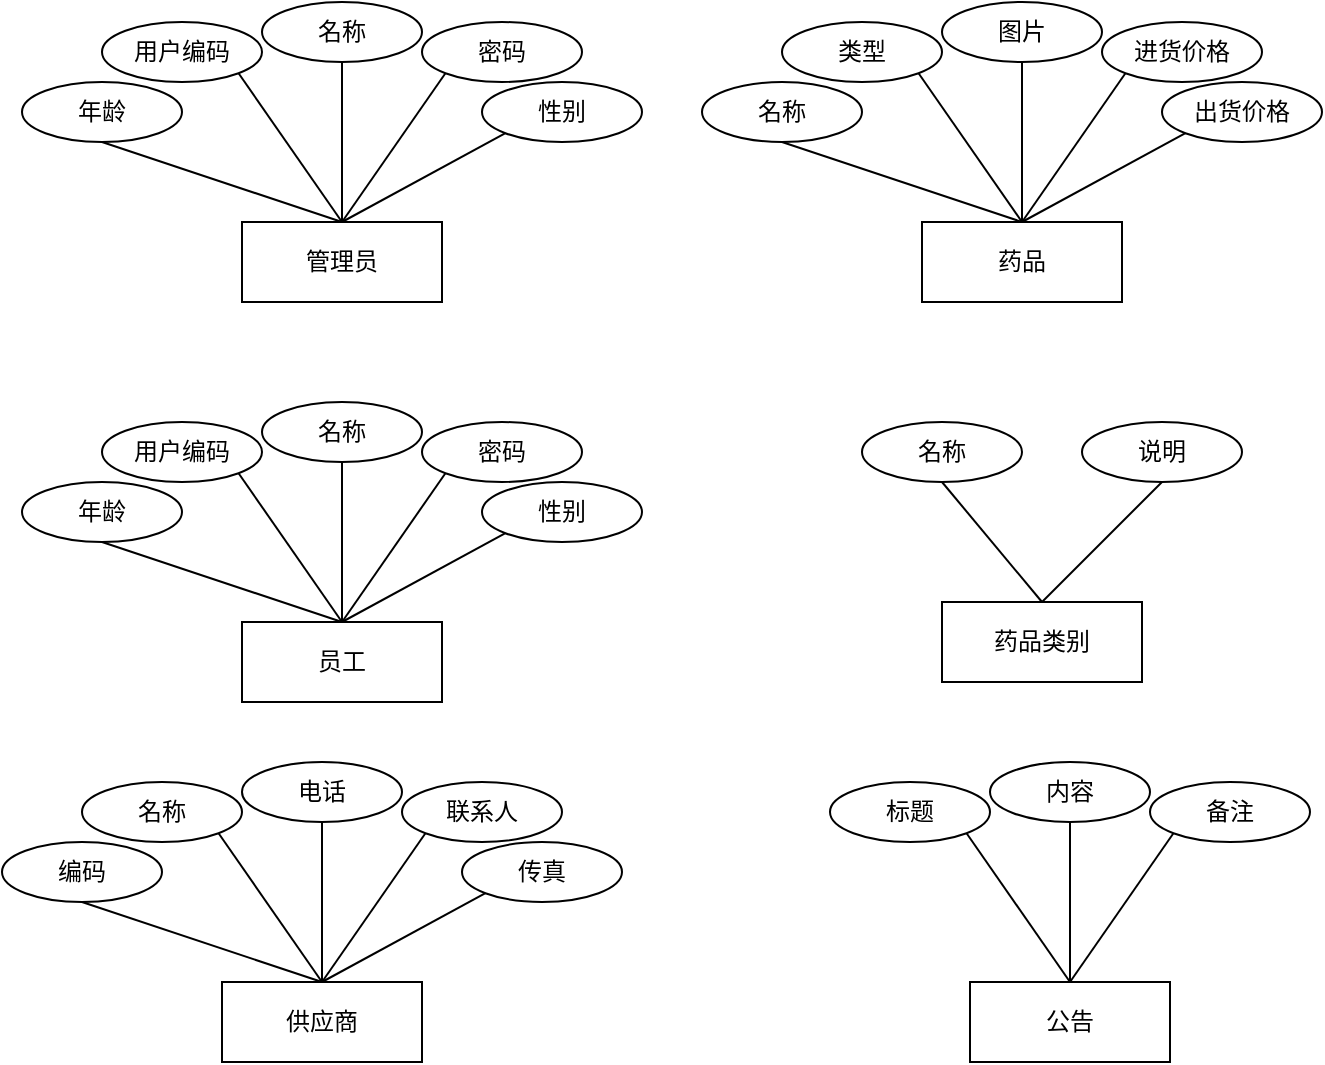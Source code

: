 <mxfile version="24.4.15" type="github">
  <diagram name="第 1 页" id="9ri6KTRYd-GfSEm5Z-P-">
    <mxGraphModel dx="1167" dy="593" grid="1" gridSize="10" guides="1" tooltips="1" connect="1" arrows="1" fold="1" page="1" pageScale="1" pageWidth="827" pageHeight="1169" math="0" shadow="0">
      <root>
        <mxCell id="0" />
        <mxCell id="1" parent="0" />
        <mxCell id="kpqCJwKtZSiobrVSdarv-1" value="管理员" style="whiteSpace=wrap;html=1;align=center;" vertex="1" parent="1">
          <mxGeometry x="120" y="180" width="100" height="40" as="geometry" />
        </mxCell>
        <mxCell id="kpqCJwKtZSiobrVSdarv-2" value="用户编码" style="ellipse;whiteSpace=wrap;html=1;align=center;" vertex="1" parent="1">
          <mxGeometry x="50" y="80" width="80" height="30" as="geometry" />
        </mxCell>
        <mxCell id="kpqCJwKtZSiobrVSdarv-3" value="名称" style="ellipse;whiteSpace=wrap;html=1;align=center;" vertex="1" parent="1">
          <mxGeometry x="130" y="70" width="80" height="30" as="geometry" />
        </mxCell>
        <mxCell id="kpqCJwKtZSiobrVSdarv-4" value="密码" style="ellipse;whiteSpace=wrap;html=1;align=center;" vertex="1" parent="1">
          <mxGeometry x="210" y="80" width="80" height="30" as="geometry" />
        </mxCell>
        <mxCell id="kpqCJwKtZSiobrVSdarv-5" value="年龄" style="ellipse;whiteSpace=wrap;html=1;align=center;" vertex="1" parent="1">
          <mxGeometry x="10" y="110" width="80" height="30" as="geometry" />
        </mxCell>
        <mxCell id="kpqCJwKtZSiobrVSdarv-6" value="性别" style="ellipse;whiteSpace=wrap;html=1;align=center;" vertex="1" parent="1">
          <mxGeometry x="240" y="110" width="80" height="30" as="geometry" />
        </mxCell>
        <mxCell id="kpqCJwKtZSiobrVSdarv-10" value="" style="endArrow=none;html=1;rounded=0;exitX=0.5;exitY=1;exitDx=0;exitDy=0;entryX=0.5;entryY=0;entryDx=0;entryDy=0;" edge="1" parent="1" source="kpqCJwKtZSiobrVSdarv-5" target="kpqCJwKtZSiobrVSdarv-1">
          <mxGeometry relative="1" as="geometry">
            <mxPoint x="10" y="240" as="sourcePoint" />
            <mxPoint x="170" y="240" as="targetPoint" />
          </mxGeometry>
        </mxCell>
        <mxCell id="kpqCJwKtZSiobrVSdarv-11" value="" style="endArrow=none;html=1;rounded=0;exitX=1;exitY=1;exitDx=0;exitDy=0;" edge="1" parent="1" source="kpqCJwKtZSiobrVSdarv-2">
          <mxGeometry relative="1" as="geometry">
            <mxPoint x="60" y="150" as="sourcePoint" />
            <mxPoint x="170" y="180" as="targetPoint" />
          </mxGeometry>
        </mxCell>
        <mxCell id="kpqCJwKtZSiobrVSdarv-12" value="" style="endArrow=none;html=1;rounded=0;exitX=0.5;exitY=1;exitDx=0;exitDy=0;entryX=0.5;entryY=0;entryDx=0;entryDy=0;" edge="1" parent="1" source="kpqCJwKtZSiobrVSdarv-3" target="kpqCJwKtZSiobrVSdarv-1">
          <mxGeometry relative="1" as="geometry">
            <mxPoint x="70" y="160" as="sourcePoint" />
            <mxPoint x="190" y="200" as="targetPoint" />
          </mxGeometry>
        </mxCell>
        <mxCell id="kpqCJwKtZSiobrVSdarv-13" value="" style="endArrow=none;html=1;rounded=0;exitX=0;exitY=1;exitDx=0;exitDy=0;" edge="1" parent="1" source="kpqCJwKtZSiobrVSdarv-4">
          <mxGeometry relative="1" as="geometry">
            <mxPoint x="180" y="110" as="sourcePoint" />
            <mxPoint x="170" y="180" as="targetPoint" />
          </mxGeometry>
        </mxCell>
        <mxCell id="kpqCJwKtZSiobrVSdarv-14" value="" style="endArrow=none;html=1;rounded=0;exitX=0;exitY=1;exitDx=0;exitDy=0;entryX=0.5;entryY=0;entryDx=0;entryDy=0;" edge="1" parent="1" source="kpqCJwKtZSiobrVSdarv-6" target="kpqCJwKtZSiobrVSdarv-1">
          <mxGeometry relative="1" as="geometry">
            <mxPoint x="190" y="120" as="sourcePoint" />
            <mxPoint x="190" y="200" as="targetPoint" />
          </mxGeometry>
        </mxCell>
        <mxCell id="kpqCJwKtZSiobrVSdarv-15" value="员工" style="whiteSpace=wrap;html=1;align=center;" vertex="1" parent="1">
          <mxGeometry x="120" y="380" width="100" height="40" as="geometry" />
        </mxCell>
        <mxCell id="kpqCJwKtZSiobrVSdarv-16" value="用户编码" style="ellipse;whiteSpace=wrap;html=1;align=center;" vertex="1" parent="1">
          <mxGeometry x="50" y="280" width="80" height="30" as="geometry" />
        </mxCell>
        <mxCell id="kpqCJwKtZSiobrVSdarv-17" value="名称" style="ellipse;whiteSpace=wrap;html=1;align=center;" vertex="1" parent="1">
          <mxGeometry x="130" y="270" width="80" height="30" as="geometry" />
        </mxCell>
        <mxCell id="kpqCJwKtZSiobrVSdarv-18" value="密码" style="ellipse;whiteSpace=wrap;html=1;align=center;" vertex="1" parent="1">
          <mxGeometry x="210" y="280" width="80" height="30" as="geometry" />
        </mxCell>
        <mxCell id="kpqCJwKtZSiobrVSdarv-19" value="年龄" style="ellipse;whiteSpace=wrap;html=1;align=center;" vertex="1" parent="1">
          <mxGeometry x="10" y="310" width="80" height="30" as="geometry" />
        </mxCell>
        <mxCell id="kpqCJwKtZSiobrVSdarv-20" value="性别" style="ellipse;whiteSpace=wrap;html=1;align=center;" vertex="1" parent="1">
          <mxGeometry x="240" y="310" width="80" height="30" as="geometry" />
        </mxCell>
        <mxCell id="kpqCJwKtZSiobrVSdarv-21" value="" style="endArrow=none;html=1;rounded=0;exitX=0.5;exitY=1;exitDx=0;exitDy=0;entryX=0.5;entryY=0;entryDx=0;entryDy=0;" edge="1" parent="1" source="kpqCJwKtZSiobrVSdarv-19" target="kpqCJwKtZSiobrVSdarv-15">
          <mxGeometry relative="1" as="geometry">
            <mxPoint x="10" y="440" as="sourcePoint" />
            <mxPoint x="170" y="440" as="targetPoint" />
          </mxGeometry>
        </mxCell>
        <mxCell id="kpqCJwKtZSiobrVSdarv-22" value="" style="endArrow=none;html=1;rounded=0;exitX=1;exitY=1;exitDx=0;exitDy=0;" edge="1" parent="1" source="kpqCJwKtZSiobrVSdarv-16">
          <mxGeometry relative="1" as="geometry">
            <mxPoint x="60" y="350" as="sourcePoint" />
            <mxPoint x="170" y="380" as="targetPoint" />
          </mxGeometry>
        </mxCell>
        <mxCell id="kpqCJwKtZSiobrVSdarv-23" value="" style="endArrow=none;html=1;rounded=0;exitX=0.5;exitY=1;exitDx=0;exitDy=0;entryX=0.5;entryY=0;entryDx=0;entryDy=0;" edge="1" parent="1" source="kpqCJwKtZSiobrVSdarv-17" target="kpqCJwKtZSiobrVSdarv-15">
          <mxGeometry relative="1" as="geometry">
            <mxPoint x="70" y="360" as="sourcePoint" />
            <mxPoint x="190" y="400" as="targetPoint" />
          </mxGeometry>
        </mxCell>
        <mxCell id="kpqCJwKtZSiobrVSdarv-24" value="" style="endArrow=none;html=1;rounded=0;exitX=0;exitY=1;exitDx=0;exitDy=0;" edge="1" parent="1" source="kpqCJwKtZSiobrVSdarv-18">
          <mxGeometry relative="1" as="geometry">
            <mxPoint x="180" y="310" as="sourcePoint" />
            <mxPoint x="170" y="380" as="targetPoint" />
          </mxGeometry>
        </mxCell>
        <mxCell id="kpqCJwKtZSiobrVSdarv-25" value="" style="endArrow=none;html=1;rounded=0;exitX=0;exitY=1;exitDx=0;exitDy=0;entryX=0.5;entryY=0;entryDx=0;entryDy=0;" edge="1" parent="1" source="kpqCJwKtZSiobrVSdarv-20" target="kpqCJwKtZSiobrVSdarv-15">
          <mxGeometry relative="1" as="geometry">
            <mxPoint x="190" y="320" as="sourcePoint" />
            <mxPoint x="190" y="400" as="targetPoint" />
          </mxGeometry>
        </mxCell>
        <mxCell id="kpqCJwKtZSiobrVSdarv-26" value="药品" style="whiteSpace=wrap;html=1;align=center;" vertex="1" parent="1">
          <mxGeometry x="460" y="180" width="100" height="40" as="geometry" />
        </mxCell>
        <mxCell id="kpqCJwKtZSiobrVSdarv-27" value="类型" style="ellipse;whiteSpace=wrap;html=1;align=center;" vertex="1" parent="1">
          <mxGeometry x="390" y="80" width="80" height="30" as="geometry" />
        </mxCell>
        <mxCell id="kpqCJwKtZSiobrVSdarv-28" value="图片" style="ellipse;whiteSpace=wrap;html=1;align=center;" vertex="1" parent="1">
          <mxGeometry x="470" y="70" width="80" height="30" as="geometry" />
        </mxCell>
        <mxCell id="kpqCJwKtZSiobrVSdarv-29" value="进货价格" style="ellipse;whiteSpace=wrap;html=1;align=center;" vertex="1" parent="1">
          <mxGeometry x="550" y="80" width="80" height="30" as="geometry" />
        </mxCell>
        <mxCell id="kpqCJwKtZSiobrVSdarv-30" value="名称" style="ellipse;whiteSpace=wrap;html=1;align=center;" vertex="1" parent="1">
          <mxGeometry x="350" y="110" width="80" height="30" as="geometry" />
        </mxCell>
        <mxCell id="kpqCJwKtZSiobrVSdarv-31" value="出货价格" style="ellipse;whiteSpace=wrap;html=1;align=center;" vertex="1" parent="1">
          <mxGeometry x="580" y="110" width="80" height="30" as="geometry" />
        </mxCell>
        <mxCell id="kpqCJwKtZSiobrVSdarv-32" value="" style="endArrow=none;html=1;rounded=0;exitX=0.5;exitY=1;exitDx=0;exitDy=0;entryX=0.5;entryY=0;entryDx=0;entryDy=0;" edge="1" parent="1" source="kpqCJwKtZSiobrVSdarv-30" target="kpqCJwKtZSiobrVSdarv-26">
          <mxGeometry relative="1" as="geometry">
            <mxPoint x="350" y="240" as="sourcePoint" />
            <mxPoint x="510" y="240" as="targetPoint" />
          </mxGeometry>
        </mxCell>
        <mxCell id="kpqCJwKtZSiobrVSdarv-33" value="" style="endArrow=none;html=1;rounded=0;exitX=1;exitY=1;exitDx=0;exitDy=0;" edge="1" parent="1" source="kpqCJwKtZSiobrVSdarv-27">
          <mxGeometry relative="1" as="geometry">
            <mxPoint x="400" y="150" as="sourcePoint" />
            <mxPoint x="510" y="180" as="targetPoint" />
          </mxGeometry>
        </mxCell>
        <mxCell id="kpqCJwKtZSiobrVSdarv-34" value="" style="endArrow=none;html=1;rounded=0;exitX=0.5;exitY=1;exitDx=0;exitDy=0;entryX=0.5;entryY=0;entryDx=0;entryDy=0;" edge="1" parent="1" source="kpqCJwKtZSiobrVSdarv-28" target="kpqCJwKtZSiobrVSdarv-26">
          <mxGeometry relative="1" as="geometry">
            <mxPoint x="410" y="160" as="sourcePoint" />
            <mxPoint x="530" y="200" as="targetPoint" />
          </mxGeometry>
        </mxCell>
        <mxCell id="kpqCJwKtZSiobrVSdarv-35" value="" style="endArrow=none;html=1;rounded=0;exitX=0;exitY=1;exitDx=0;exitDy=0;" edge="1" parent="1" source="kpqCJwKtZSiobrVSdarv-29">
          <mxGeometry relative="1" as="geometry">
            <mxPoint x="520" y="110" as="sourcePoint" />
            <mxPoint x="510" y="180" as="targetPoint" />
          </mxGeometry>
        </mxCell>
        <mxCell id="kpqCJwKtZSiobrVSdarv-36" value="" style="endArrow=none;html=1;rounded=0;exitX=0;exitY=1;exitDx=0;exitDy=0;entryX=0.5;entryY=0;entryDx=0;entryDy=0;" edge="1" parent="1" source="kpqCJwKtZSiobrVSdarv-31" target="kpqCJwKtZSiobrVSdarv-26">
          <mxGeometry relative="1" as="geometry">
            <mxPoint x="530" y="120" as="sourcePoint" />
            <mxPoint x="530" y="200" as="targetPoint" />
          </mxGeometry>
        </mxCell>
        <mxCell id="kpqCJwKtZSiobrVSdarv-37" value="药品类别" style="whiteSpace=wrap;html=1;align=center;" vertex="1" parent="1">
          <mxGeometry x="470" y="370" width="100" height="40" as="geometry" />
        </mxCell>
        <mxCell id="kpqCJwKtZSiobrVSdarv-38" value="说明" style="ellipse;whiteSpace=wrap;html=1;align=center;" vertex="1" parent="1">
          <mxGeometry x="540" y="280" width="80" height="30" as="geometry" />
        </mxCell>
        <mxCell id="kpqCJwKtZSiobrVSdarv-41" value="名称" style="ellipse;whiteSpace=wrap;html=1;align=center;" vertex="1" parent="1">
          <mxGeometry x="430" y="280" width="80" height="30" as="geometry" />
        </mxCell>
        <mxCell id="kpqCJwKtZSiobrVSdarv-43" value="" style="endArrow=none;html=1;rounded=0;exitX=0.5;exitY=1;exitDx=0;exitDy=0;entryX=0.5;entryY=0;entryDx=0;entryDy=0;" edge="1" parent="1" source="kpqCJwKtZSiobrVSdarv-41" target="kpqCJwKtZSiobrVSdarv-37">
          <mxGeometry relative="1" as="geometry">
            <mxPoint x="360" y="430" as="sourcePoint" />
            <mxPoint x="520" y="430" as="targetPoint" />
          </mxGeometry>
        </mxCell>
        <mxCell id="kpqCJwKtZSiobrVSdarv-44" value="" style="endArrow=none;html=1;rounded=0;exitX=0.5;exitY=1;exitDx=0;exitDy=0;" edge="1" parent="1" source="kpqCJwKtZSiobrVSdarv-38">
          <mxGeometry relative="1" as="geometry">
            <mxPoint x="410" y="340" as="sourcePoint" />
            <mxPoint x="520" y="370" as="targetPoint" />
          </mxGeometry>
        </mxCell>
        <mxCell id="kpqCJwKtZSiobrVSdarv-48" value="供应商" style="whiteSpace=wrap;html=1;align=center;" vertex="1" parent="1">
          <mxGeometry x="110" y="560" width="100" height="40" as="geometry" />
        </mxCell>
        <mxCell id="kpqCJwKtZSiobrVSdarv-49" value="名称" style="ellipse;whiteSpace=wrap;html=1;align=center;" vertex="1" parent="1">
          <mxGeometry x="40" y="460" width="80" height="30" as="geometry" />
        </mxCell>
        <mxCell id="kpqCJwKtZSiobrVSdarv-50" value="电话" style="ellipse;whiteSpace=wrap;html=1;align=center;" vertex="1" parent="1">
          <mxGeometry x="120" y="450" width="80" height="30" as="geometry" />
        </mxCell>
        <mxCell id="kpqCJwKtZSiobrVSdarv-51" value="联系人" style="ellipse;whiteSpace=wrap;html=1;align=center;" vertex="1" parent="1">
          <mxGeometry x="200" y="460" width="80" height="30" as="geometry" />
        </mxCell>
        <mxCell id="kpqCJwKtZSiobrVSdarv-52" value="编码" style="ellipse;whiteSpace=wrap;html=1;align=center;" vertex="1" parent="1">
          <mxGeometry y="490" width="80" height="30" as="geometry" />
        </mxCell>
        <mxCell id="kpqCJwKtZSiobrVSdarv-53" value="传真" style="ellipse;whiteSpace=wrap;html=1;align=center;" vertex="1" parent="1">
          <mxGeometry x="230" y="490" width="80" height="30" as="geometry" />
        </mxCell>
        <mxCell id="kpqCJwKtZSiobrVSdarv-54" value="" style="endArrow=none;html=1;rounded=0;exitX=0.5;exitY=1;exitDx=0;exitDy=0;entryX=0.5;entryY=0;entryDx=0;entryDy=0;" edge="1" parent="1" source="kpqCJwKtZSiobrVSdarv-52" target="kpqCJwKtZSiobrVSdarv-48">
          <mxGeometry relative="1" as="geometry">
            <mxPoint y="620" as="sourcePoint" />
            <mxPoint x="160" y="620" as="targetPoint" />
          </mxGeometry>
        </mxCell>
        <mxCell id="kpqCJwKtZSiobrVSdarv-55" value="" style="endArrow=none;html=1;rounded=0;exitX=1;exitY=1;exitDx=0;exitDy=0;" edge="1" parent="1" source="kpqCJwKtZSiobrVSdarv-49">
          <mxGeometry relative="1" as="geometry">
            <mxPoint x="50" y="530" as="sourcePoint" />
            <mxPoint x="160" y="560" as="targetPoint" />
          </mxGeometry>
        </mxCell>
        <mxCell id="kpqCJwKtZSiobrVSdarv-56" value="" style="endArrow=none;html=1;rounded=0;exitX=0.5;exitY=1;exitDx=0;exitDy=0;entryX=0.5;entryY=0;entryDx=0;entryDy=0;" edge="1" parent="1" source="kpqCJwKtZSiobrVSdarv-50" target="kpqCJwKtZSiobrVSdarv-48">
          <mxGeometry relative="1" as="geometry">
            <mxPoint x="60" y="540" as="sourcePoint" />
            <mxPoint x="180" y="580" as="targetPoint" />
          </mxGeometry>
        </mxCell>
        <mxCell id="kpqCJwKtZSiobrVSdarv-57" value="" style="endArrow=none;html=1;rounded=0;exitX=0;exitY=1;exitDx=0;exitDy=0;" edge="1" parent="1" source="kpqCJwKtZSiobrVSdarv-51">
          <mxGeometry relative="1" as="geometry">
            <mxPoint x="170" y="490" as="sourcePoint" />
            <mxPoint x="160" y="560" as="targetPoint" />
          </mxGeometry>
        </mxCell>
        <mxCell id="kpqCJwKtZSiobrVSdarv-58" value="" style="endArrow=none;html=1;rounded=0;exitX=0;exitY=1;exitDx=0;exitDy=0;entryX=0.5;entryY=0;entryDx=0;entryDy=0;" edge="1" parent="1" source="kpqCJwKtZSiobrVSdarv-53" target="kpqCJwKtZSiobrVSdarv-48">
          <mxGeometry relative="1" as="geometry">
            <mxPoint x="180" y="500" as="sourcePoint" />
            <mxPoint x="180" y="580" as="targetPoint" />
          </mxGeometry>
        </mxCell>
        <mxCell id="kpqCJwKtZSiobrVSdarv-59" value="公告" style="whiteSpace=wrap;html=1;align=center;" vertex="1" parent="1">
          <mxGeometry x="484" y="560" width="100" height="40" as="geometry" />
        </mxCell>
        <mxCell id="kpqCJwKtZSiobrVSdarv-60" value="标题" style="ellipse;whiteSpace=wrap;html=1;align=center;" vertex="1" parent="1">
          <mxGeometry x="414" y="460" width="80" height="30" as="geometry" />
        </mxCell>
        <mxCell id="kpqCJwKtZSiobrVSdarv-61" value="内容" style="ellipse;whiteSpace=wrap;html=1;align=center;" vertex="1" parent="1">
          <mxGeometry x="494" y="450" width="80" height="30" as="geometry" />
        </mxCell>
        <mxCell id="kpqCJwKtZSiobrVSdarv-62" value="备注" style="ellipse;whiteSpace=wrap;html=1;align=center;" vertex="1" parent="1">
          <mxGeometry x="574" y="460" width="80" height="30" as="geometry" />
        </mxCell>
        <mxCell id="kpqCJwKtZSiobrVSdarv-65" value="" style="endArrow=none;html=1;rounded=0;exitX=1;exitY=1;exitDx=0;exitDy=0;" edge="1" parent="1" source="kpqCJwKtZSiobrVSdarv-60">
          <mxGeometry relative="1" as="geometry">
            <mxPoint x="424" y="530" as="sourcePoint" />
            <mxPoint x="534" y="560" as="targetPoint" />
          </mxGeometry>
        </mxCell>
        <mxCell id="kpqCJwKtZSiobrVSdarv-66" value="" style="endArrow=none;html=1;rounded=0;exitX=0.5;exitY=1;exitDx=0;exitDy=0;entryX=0.5;entryY=0;entryDx=0;entryDy=0;" edge="1" parent="1" source="kpqCJwKtZSiobrVSdarv-61" target="kpqCJwKtZSiobrVSdarv-59">
          <mxGeometry relative="1" as="geometry">
            <mxPoint x="434" y="540" as="sourcePoint" />
            <mxPoint x="554" y="580" as="targetPoint" />
          </mxGeometry>
        </mxCell>
        <mxCell id="kpqCJwKtZSiobrVSdarv-67" value="" style="endArrow=none;html=1;rounded=0;exitX=0;exitY=1;exitDx=0;exitDy=0;" edge="1" parent="1" source="kpqCJwKtZSiobrVSdarv-62">
          <mxGeometry relative="1" as="geometry">
            <mxPoint x="544" y="490" as="sourcePoint" />
            <mxPoint x="534" y="560" as="targetPoint" />
          </mxGeometry>
        </mxCell>
      </root>
    </mxGraphModel>
  </diagram>
</mxfile>
